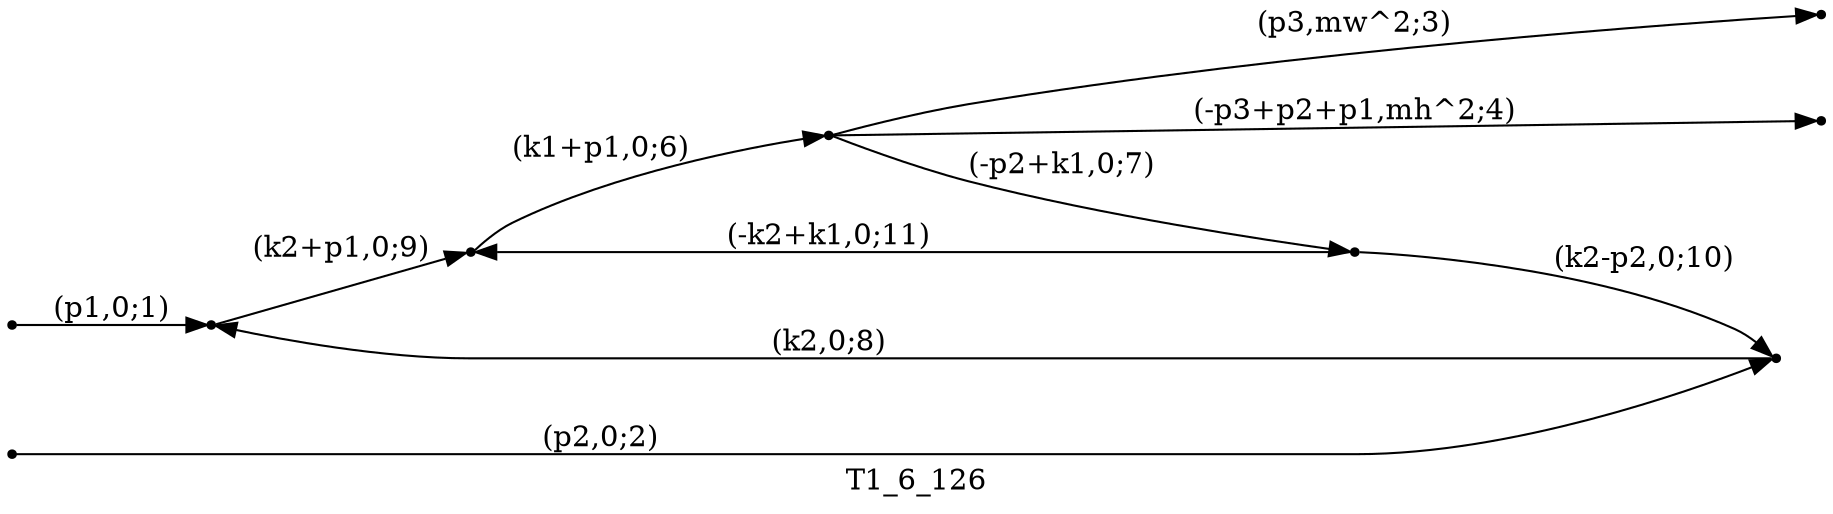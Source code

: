digraph T1_6_126 {
  label="T1_6_126";
  rankdir="LR";
  subgraph edges {
    -1 -> 3 [label="(p1,0;1)"];
    -2 -> 4 [label="(p2,0;2)"];
    1 -> -3 [label="(p3,mw^2;3)"];
    1 -> -4 [label="(-p3+p2+p1,mh^2;4)"];
    5 -> 1 [label="(k1+p1,0;6)"];
    1 -> 2 [label="(-p2+k1,0;7)"];
    4 -> 3 [label="(k2,0;8)"];
    3 -> 5 [label="(k2+p1,0;9)"];
    2 -> 4 [label="(k2-p2,0;10)"];
    2 -> 5 [label="(-k2+k1,0;11)"];
  }
  subgraph incoming { rank="source"; -1; -2; }
  subgraph outgoing { rank="sink"; -3; -4; }
-4 [shape=point];
-3 [shape=point];
-2 [shape=point];
-1 [shape=point];
1 [shape=point];
2 [shape=point];
3 [shape=point];
4 [shape=point];
5 [shape=point];
}

